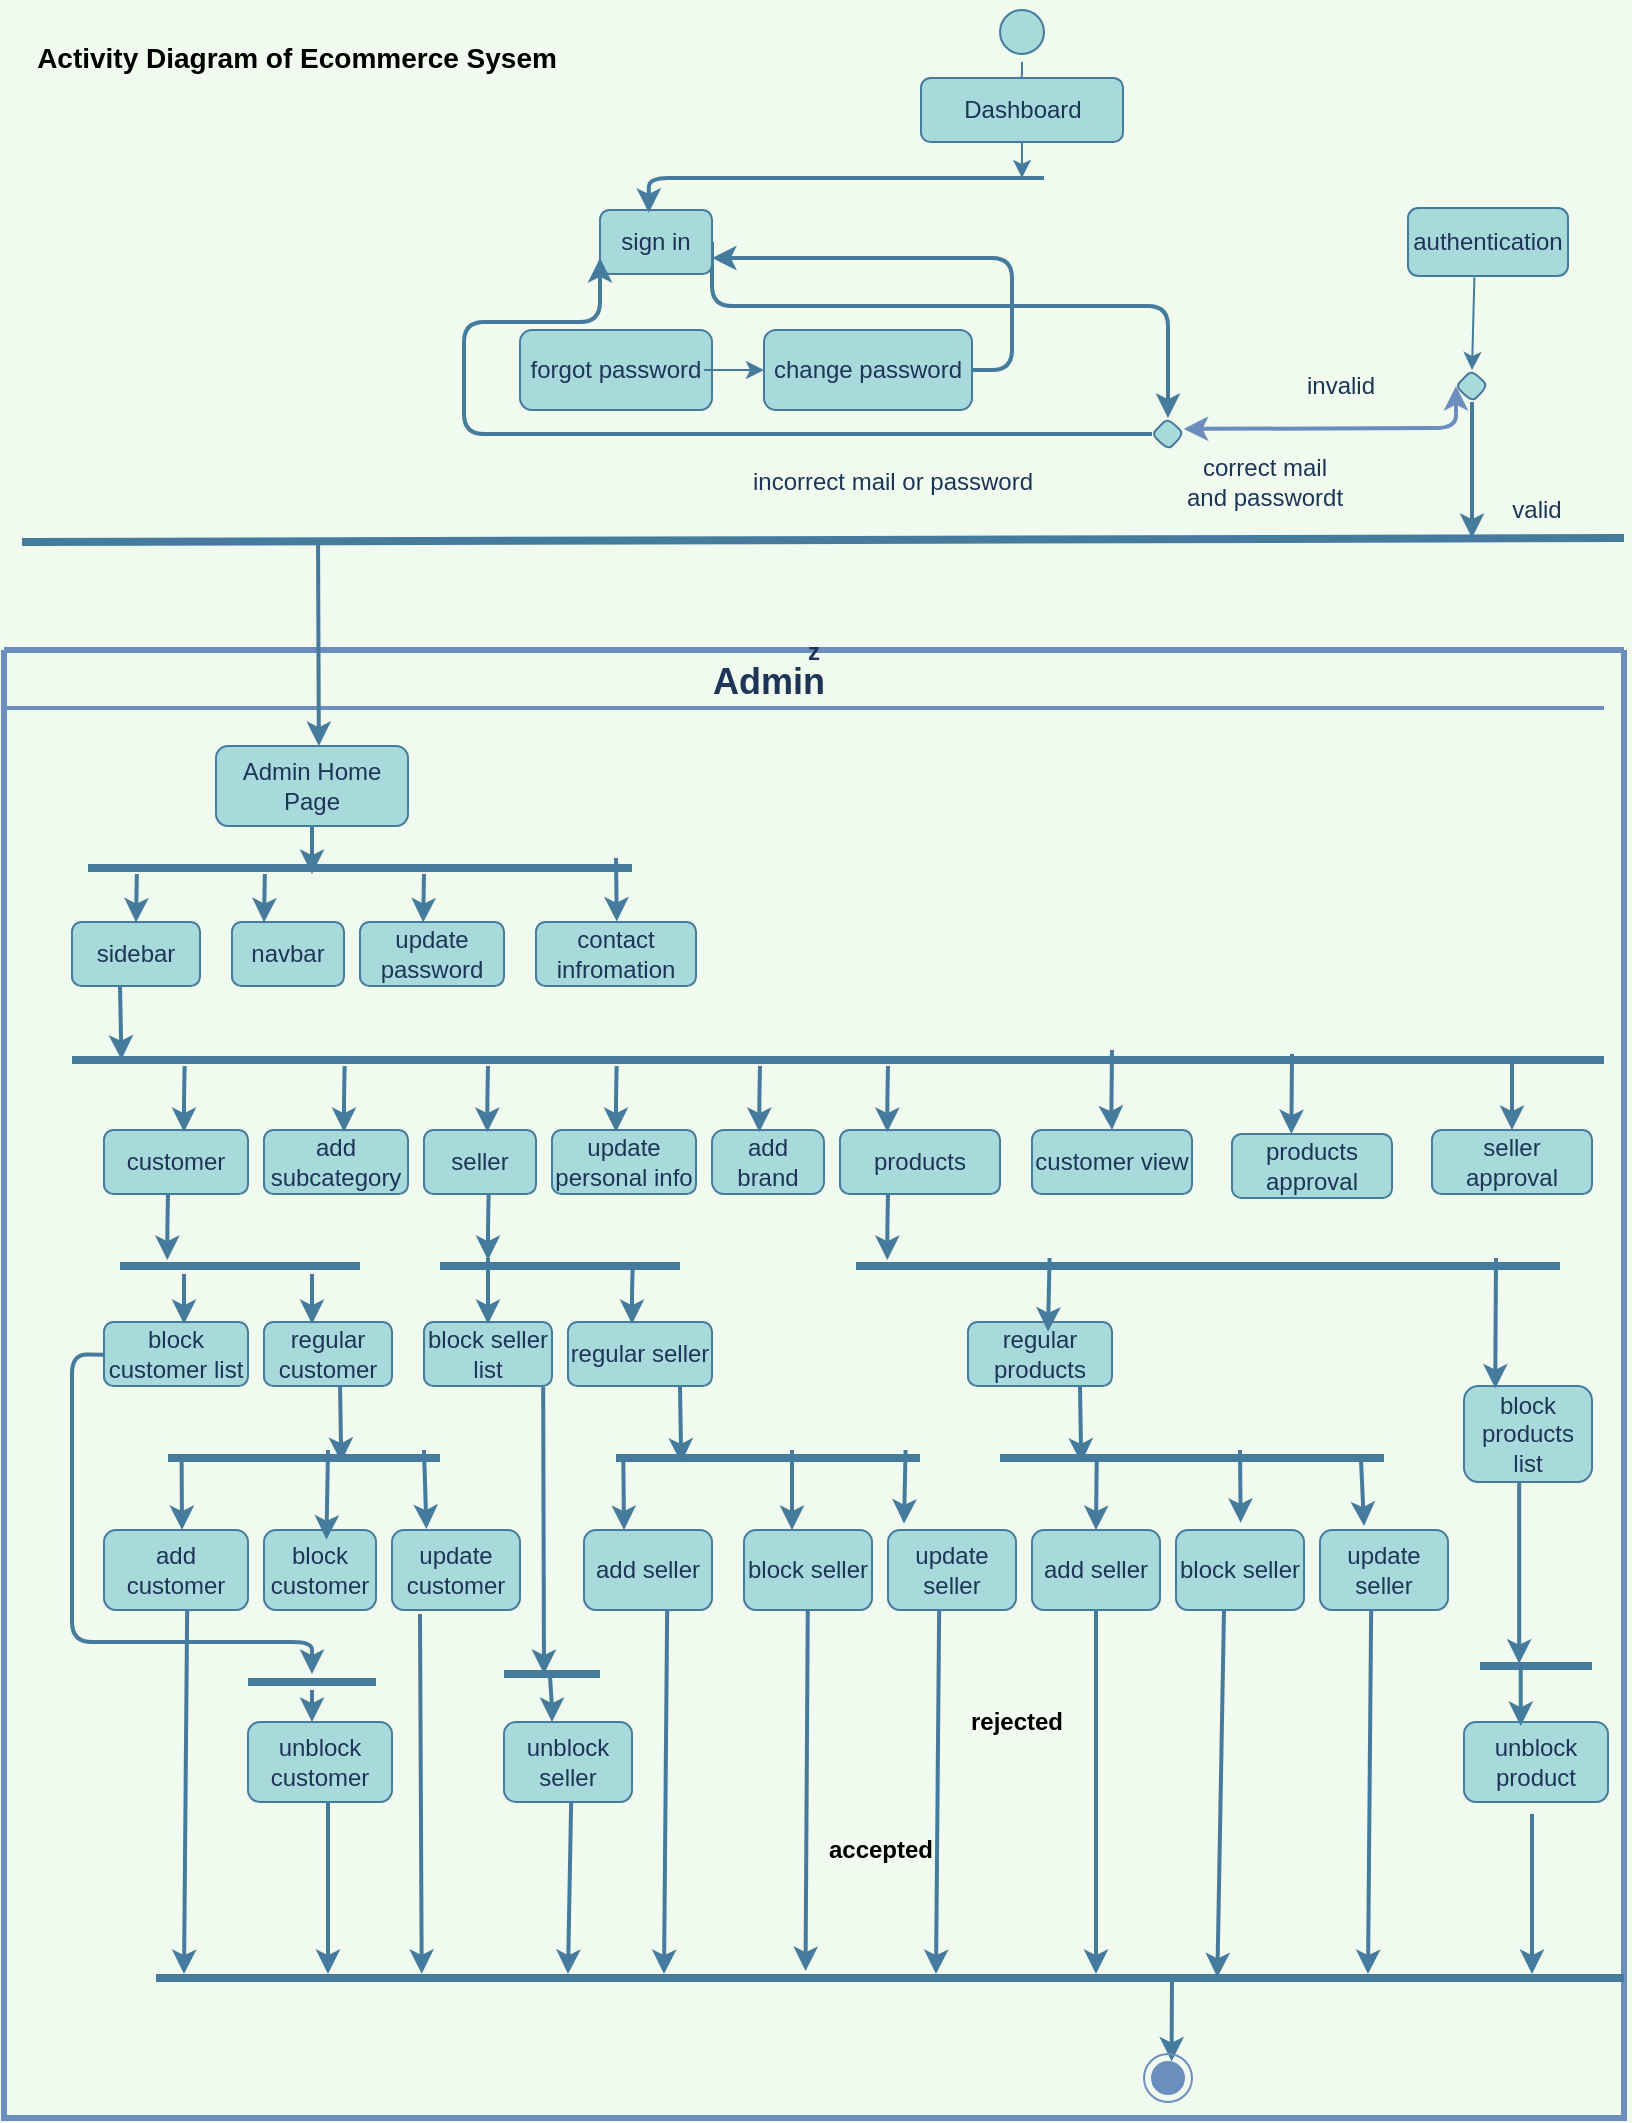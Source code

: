 <mxfile version="20.3.7" type="github">
  <diagram id="x5o2052r72UH-uP_D9w9" name="Page-1">
    <mxGraphModel dx="1420" dy="1803" grid="1" gridSize="10" guides="1" tooltips="1" connect="1" arrows="1" fold="1" page="1" pageScale="1" pageWidth="827" pageHeight="1169" background="#F1FAEE" math="0" shadow="0">
      <root>
        <mxCell id="0" />
        <mxCell id="1" parent="0" />
        <mxCell id="9ZnsXwRms6pgC_prqQTW-237" value="" style="ellipse;html=1;shape=startState;fillColor=#A8DADC;strokeColor=#457B9D;fontColor=#1D3557;rounded=1;" vertex="1" parent="1">
          <mxGeometry x="504" y="-1168" width="30" height="30" as="geometry" />
        </mxCell>
        <mxCell id="9ZnsXwRms6pgC_prqQTW-238" value="" style="edgeStyle=orthogonalEdgeStyle;html=1;verticalAlign=bottom;endArrow=open;endSize=8;labelBackgroundColor=#F1FAEE;strokeColor=#457B9D;fontColor=#1D3557;rounded=1;entryX=0.463;entryY=0.006;entryDx=0;entryDy=0;entryPerimeter=0;" edge="1" parent="1" source="9ZnsXwRms6pgC_prqQTW-237" target="9ZnsXwRms6pgC_prqQTW-243">
          <mxGeometry relative="1" as="geometry">
            <mxPoint x="415" y="-1120" as="targetPoint" />
          </mxGeometry>
        </mxCell>
        <mxCell id="9ZnsXwRms6pgC_prqQTW-240" style="edgeStyle=orthogonalEdgeStyle;orthogonalLoop=1;jettySize=auto;html=1;exitX=1;exitY=0.5;exitDx=0;exitDy=0;labelBackgroundColor=#F1FAEE;strokeColor=#457B9D;fontColor=#1D3557;rounded=1;strokeWidth=2;" edge="1" parent="1" source="9ZnsXwRms6pgC_prqQTW-241">
          <mxGeometry relative="1" as="geometry">
            <mxPoint x="592" y="-960" as="targetPoint" />
            <Array as="points">
              <mxPoint x="592" y="-1016" />
            </Array>
          </mxGeometry>
        </mxCell>
        <mxCell id="9ZnsXwRms6pgC_prqQTW-241" value="sign in" style="whiteSpace=wrap;html=1;fillColor=#A8DADC;strokeColor=#457B9D;fontColor=#1D3557;rounded=1;" vertex="1" parent="1">
          <mxGeometry x="308" y="-1064" width="56" height="32" as="geometry" />
        </mxCell>
        <mxCell id="9ZnsXwRms6pgC_prqQTW-243" value="Dashboard" style="whiteSpace=wrap;html=1;fillColor=#A8DADC;strokeColor=#457B9D;fontColor=#1D3557;rounded=1;" vertex="1" parent="1">
          <mxGeometry x="468.5" y="-1130" width="101" height="32" as="geometry" />
        </mxCell>
        <mxCell id="9ZnsXwRms6pgC_prqQTW-244" value="" style="endArrow=classic;html=1;labelBackgroundColor=#F1FAEE;strokeColor=#457B9D;fontColor=#1D3557;rounded=1;exitX=0.5;exitY=1;exitDx=0;exitDy=0;" edge="1" parent="1" source="9ZnsXwRms6pgC_prqQTW-243">
          <mxGeometry width="50" height="50" relative="1" as="geometry">
            <mxPoint x="520" y="-1090" as="sourcePoint" />
            <mxPoint x="519" y="-1080" as="targetPoint" />
          </mxGeometry>
        </mxCell>
        <mxCell id="9ZnsXwRms6pgC_prqQTW-253" value="forgot password" style="whiteSpace=wrap;html=1;fillColor=#A8DADC;strokeColor=#457B9D;fontColor=#1D3557;rounded=1;" vertex="1" parent="1">
          <mxGeometry x="268" y="-1004" width="96" height="40" as="geometry" />
        </mxCell>
        <mxCell id="9ZnsXwRms6pgC_prqQTW-254" value="" style="endArrow=classic;html=1;labelBackgroundColor=#F1FAEE;strokeColor=#457B9D;fontColor=#1D3557;rounded=1;entryX=0;entryY=0.5;entryDx=0;entryDy=0;" edge="1" parent="1" target="9ZnsXwRms6pgC_prqQTW-256">
          <mxGeometry width="50" height="50" relative="1" as="geometry">
            <mxPoint x="360" y="-984" as="sourcePoint" />
            <mxPoint x="424" y="-960" as="targetPoint" />
          </mxGeometry>
        </mxCell>
        <mxCell id="9ZnsXwRms6pgC_prqQTW-255" style="edgeStyle=orthogonalEdgeStyle;orthogonalLoop=1;jettySize=auto;html=1;exitX=1;exitY=0.5;exitDx=0;exitDy=0;entryX=1;entryY=0.75;entryDx=0;entryDy=0;labelBackgroundColor=#F1FAEE;strokeColor=#457B9D;fontColor=#1D3557;rounded=1;strokeWidth=2;" edge="1" parent="1" source="9ZnsXwRms6pgC_prqQTW-256" target="9ZnsXwRms6pgC_prqQTW-241">
          <mxGeometry relative="1" as="geometry" />
        </mxCell>
        <mxCell id="9ZnsXwRms6pgC_prqQTW-256" value="change password" style="whiteSpace=wrap;html=1;fillStyle=auto;fillColor=#A8DADC;strokeColor=#457B9D;fontColor=#1D3557;rounded=1;" vertex="1" parent="1">
          <mxGeometry x="390" y="-1004" width="104" height="40" as="geometry" />
        </mxCell>
        <mxCell id="9ZnsXwRms6pgC_prqQTW-257" style="edgeStyle=orthogonalEdgeStyle;orthogonalLoop=1;jettySize=auto;html=1;entryX=0;entryY=0.75;entryDx=0;entryDy=0;labelBackgroundColor=#F1FAEE;strokeColor=#457B9D;fontColor=#1D3557;rounded=1;strokeWidth=2;" edge="1" parent="1" source="9ZnsXwRms6pgC_prqQTW-258" target="9ZnsXwRms6pgC_prqQTW-241">
          <mxGeometry relative="1" as="geometry">
            <mxPoint x="304" y="-1008" as="targetPoint" />
            <Array as="points">
              <mxPoint x="240" y="-952" />
              <mxPoint x="240" y="-1008" />
              <mxPoint x="308" y="-1008" />
            </Array>
          </mxGeometry>
        </mxCell>
        <mxCell id="9ZnsXwRms6pgC_prqQTW-258" value="" style="rhombus;whiteSpace=wrap;html=1;fillColor=#A8DADC;strokeColor=#457B9D;fontColor=#1D3557;rounded=1;" vertex="1" parent="1">
          <mxGeometry x="584" y="-960" width="16" height="16" as="geometry" />
        </mxCell>
        <mxCell id="9ZnsXwRms6pgC_prqQTW-259" value="incorrect mail or password" style="text;html=1;resizable=0;autosize=1;align=center;verticalAlign=middle;points=[];fillColor=none;strokeColor=none;fontColor=#1D3557;rounded=1;" vertex="1" parent="1">
          <mxGeometry x="374" y="-944" width="160" height="32" as="geometry" />
        </mxCell>
        <mxCell id="9ZnsXwRms6pgC_prqQTW-260" value="correct mail &lt;br&gt;and passwordt" style="text;html=1;resizable=0;autosize=1;align=center;verticalAlign=middle;points=[];fillColor=none;strokeColor=none;fontColor=#1D3557;rounded=1;" vertex="1" parent="1">
          <mxGeometry x="592" y="-952" width="96" height="48" as="geometry" />
        </mxCell>
        <mxCell id="9ZnsXwRms6pgC_prqQTW-262" value="" style="endArrow=none;html=1;strokeWidth=4;labelBackgroundColor=#F1FAEE;strokeColor=#457B9D;fontColor=#1D3557;rounded=1;" edge="1" parent="1">
          <mxGeometry relative="1" as="geometry">
            <mxPoint x="19" y="-898" as="sourcePoint" />
            <mxPoint x="820" y="-900" as="targetPoint" />
          </mxGeometry>
        </mxCell>
        <object label="z" id="9ZnsXwRms6pgC_prqQTW-264">
          <mxCell style="swimlane;startSize=0;strokeWidth=3;fillColor=#A8DADC;strokeColor=#6C8EBF;fontColor=#1D3557;rounded=1;" vertex="1" parent="1">
            <mxGeometry x="10" y="-844" width="810" height="734" as="geometry" />
          </mxCell>
        </object>
        <mxCell id="9ZnsXwRms6pgC_prqQTW-265" value="Admin" style="text;html=1;resizable=0;autosize=1;align=center;verticalAlign=middle;points=[];fillColor=none;strokeColor=none;strokeWidth=2;shadow=0;glass=0;fontStyle=1;labelBorderColor=none;spacingTop=3;fontSize=18;fontColor=#1D3557;rounded=1;" vertex="1" parent="9ZnsXwRms6pgC_prqQTW-264">
          <mxGeometry x="342" y="-6" width="80" height="40" as="geometry" />
        </mxCell>
        <mxCell id="9ZnsXwRms6pgC_prqQTW-342" value="" style="line;strokeWidth=2;html=1;strokeColor=#6C8EBF;fillColor=#0E8088;" vertex="1" parent="9ZnsXwRms6pgC_prqQTW-264">
          <mxGeometry y="24" width="800" height="10" as="geometry" />
        </mxCell>
        <mxCell id="9ZnsXwRms6pgC_prqQTW-426" value="" style="line;strokeWidth=4;html=1;shadow=0;glass=0;labelBackgroundColor=none;labelBorderColor=none;fontFamily=Times New Roman;fontSize=18;fillColor=#A8DADC;strokeColor=#457B9D;fontColor=#1D3557;rounded=1;" vertex="1" parent="9ZnsXwRms6pgC_prqQTW-264">
          <mxGeometry x="76" y="660" width="734" height="8" as="geometry" />
        </mxCell>
        <mxCell id="9ZnsXwRms6pgC_prqQTW-469" value="Admin Home Page" style="whiteSpace=wrap;html=1;fillColor=#A8DADC;strokeColor=#457B9D;fontColor=#1D3557;rounded=1;" vertex="1" parent="9ZnsXwRms6pgC_prqQTW-264">
          <mxGeometry x="106" y="48" width="96" height="40" as="geometry" />
        </mxCell>
        <mxCell id="9ZnsXwRms6pgC_prqQTW-470" value="" style="edgeStyle=none;orthogonalLoop=1;jettySize=auto;html=1;strokeWidth=2;fontSize=19;labelBackgroundColor=#F1FAEE;strokeColor=#457B9D;fontColor=#1D3557;rounded=1;" edge="1" parent="9ZnsXwRms6pgC_prqQTW-264">
          <mxGeometry width="80" relative="1" as="geometry">
            <mxPoint x="154" y="88" as="sourcePoint" />
            <mxPoint x="154" y="112" as="targetPoint" />
            <Array as="points" />
          </mxGeometry>
        </mxCell>
        <mxCell id="9ZnsXwRms6pgC_prqQTW-471" value="" style="line;strokeWidth=4;html=1;shadow=0;glass=0;labelBackgroundColor=none;labelBorderColor=none;fontFamily=Times New Roman;fontSize=18;fillColor=#A8DADC;strokeColor=#457B9D;fontColor=#1D3557;rounded=1;" vertex="1" parent="9ZnsXwRms6pgC_prqQTW-264">
          <mxGeometry x="42" y="104" width="272" height="10" as="geometry" />
        </mxCell>
        <mxCell id="9ZnsXwRms6pgC_prqQTW-472" value="" style="edgeStyle=none;orthogonalLoop=1;jettySize=auto;html=1;strokeWidth=2;fontSize=19;exitX=0.076;exitY=0.78;exitDx=0;exitDy=0;exitPerimeter=0;labelBackgroundColor=#F1FAEE;strokeColor=#457B9D;fontColor=#1D3557;rounded=1;" edge="1" parent="9ZnsXwRms6pgC_prqQTW-264">
          <mxGeometry width="80" relative="1" as="geometry">
            <mxPoint x="66.42" y="112" as="sourcePoint" />
            <mxPoint x="66.004" y="136.2" as="targetPoint" />
            <Array as="points" />
          </mxGeometry>
        </mxCell>
        <mxCell id="9ZnsXwRms6pgC_prqQTW-473" value="" style="edgeStyle=none;orthogonalLoop=1;jettySize=auto;html=1;strokeWidth=2;fontSize=19;labelBackgroundColor=#F1FAEE;strokeColor=#457B9D;fontColor=#1D3557;rounded=1;entryX=0.505;entryY=-0.006;entryDx=0;entryDy=0;entryPerimeter=0;" edge="1" parent="9ZnsXwRms6pgC_prqQTW-264" target="9ZnsXwRms6pgC_prqQTW-475">
          <mxGeometry width="80" relative="1" as="geometry">
            <mxPoint x="306" y="104" as="sourcePoint" />
            <mxPoint x="281.998" y="972.2" as="targetPoint" />
            <Array as="points" />
          </mxGeometry>
        </mxCell>
        <mxCell id="9ZnsXwRms6pgC_prqQTW-474" value="sidebar" style="whiteSpace=wrap;html=1;fillColor=#A8DADC;strokeColor=#457B9D;fontColor=#1D3557;rounded=1;" vertex="1" parent="9ZnsXwRms6pgC_prqQTW-264">
          <mxGeometry x="34" y="136" width="64" height="32" as="geometry" />
        </mxCell>
        <mxCell id="9ZnsXwRms6pgC_prqQTW-475" value="contact infromation" style="whiteSpace=wrap;html=1;fillColor=#A8DADC;strokeColor=#457B9D;fontColor=#1D3557;rounded=1;" vertex="1" parent="9ZnsXwRms6pgC_prqQTW-264">
          <mxGeometry x="266" y="136" width="80" height="32" as="geometry" />
        </mxCell>
        <mxCell id="9ZnsXwRms6pgC_prqQTW-476" value="add subcategory" style="whiteSpace=wrap;html=1;fillColor=#A8DADC;strokeColor=#457B9D;fontColor=#1D3557;rounded=1;" vertex="1" parent="9ZnsXwRms6pgC_prqQTW-264">
          <mxGeometry x="130" y="240" width="72" height="32" as="geometry" />
        </mxCell>
        <mxCell id="9ZnsXwRms6pgC_prqQTW-477" value="" style="line;strokeWidth=4;html=1;shadow=0;glass=0;labelBackgroundColor=none;labelBorderColor=none;fontFamily=Times New Roman;fontSize=18;fillColor=#A8DADC;strokeColor=#457B9D;fontColor=#1D3557;rounded=1;" vertex="1" parent="9ZnsXwRms6pgC_prqQTW-264">
          <mxGeometry x="34" y="200" width="766" height="10" as="geometry" />
        </mxCell>
        <mxCell id="9ZnsXwRms6pgC_prqQTW-478" value="add brand" style="whiteSpace=wrap;html=1;fillColor=#A8DADC;strokeColor=#457B9D;fontColor=#1D3557;rounded=1;arcSize=19;" vertex="1" parent="9ZnsXwRms6pgC_prqQTW-264">
          <mxGeometry x="354" y="240" width="56" height="32" as="geometry" />
        </mxCell>
        <mxCell id="9ZnsXwRms6pgC_prqQTW-479" value="navbar" style="whiteSpace=wrap;html=1;fillColor=#A8DADC;strokeColor=#457B9D;fontColor=#1D3557;rounded=1;" vertex="1" parent="9ZnsXwRms6pgC_prqQTW-264">
          <mxGeometry x="114" y="136" width="56" height="32" as="geometry" />
        </mxCell>
        <mxCell id="9ZnsXwRms6pgC_prqQTW-480" value="update password" style="whiteSpace=wrap;html=1;fillStyle=auto;strokeColor=#457B9D;fontColor=#1D3557;fillColor=#A8DADC;rounded=1;" vertex="1" parent="9ZnsXwRms6pgC_prqQTW-264">
          <mxGeometry x="178" y="136" width="72" height="32" as="geometry" />
        </mxCell>
        <mxCell id="9ZnsXwRms6pgC_prqQTW-481" value="" style="edgeStyle=none;orthogonalLoop=1;jettySize=auto;html=1;strokeWidth=2;fontSize=19;exitX=0.076;exitY=0.78;exitDx=0;exitDy=0;exitPerimeter=0;labelBackgroundColor=#F1FAEE;strokeColor=#457B9D;fontColor=#1D3557;rounded=1;" edge="1" parent="9ZnsXwRms6pgC_prqQTW-264">
          <mxGeometry width="80" relative="1" as="geometry">
            <mxPoint x="130.42" y="112" as="sourcePoint" />
            <mxPoint x="130.004" y="136.2" as="targetPoint" />
            <Array as="points" />
          </mxGeometry>
        </mxCell>
        <mxCell id="9ZnsXwRms6pgC_prqQTW-482" value="" style="edgeStyle=none;orthogonalLoop=1;jettySize=auto;html=1;strokeWidth=2;fontSize=19;exitX=0.076;exitY=0.78;exitDx=0;exitDy=0;exitPerimeter=0;labelBackgroundColor=#F1FAEE;strokeColor=#457B9D;fontColor=#1D3557;rounded=1;" edge="1" parent="9ZnsXwRms6pgC_prqQTW-264">
          <mxGeometry width="80" relative="1" as="geometry">
            <mxPoint x="210" y="112" as="sourcePoint" />
            <mxPoint x="209.584" y="136.2" as="targetPoint" />
            <Array as="points" />
          </mxGeometry>
        </mxCell>
        <mxCell id="9ZnsXwRms6pgC_prqQTW-483" value="seller" style="whiteSpace=wrap;html=1;fillColor=#A8DADC;strokeColor=#457B9D;fontColor=#1D3557;rounded=1;" vertex="1" parent="9ZnsXwRms6pgC_prqQTW-264">
          <mxGeometry x="210" y="240" width="56" height="32" as="geometry" />
        </mxCell>
        <mxCell id="9ZnsXwRms6pgC_prqQTW-484" value="products" style="whiteSpace=wrap;html=1;fillColor=#A8DADC;strokeColor=#457B9D;fontColor=#1D3557;rounded=1;" vertex="1" parent="9ZnsXwRms6pgC_prqQTW-264">
          <mxGeometry x="418" y="240" width="80" height="32" as="geometry" />
        </mxCell>
        <mxCell id="9ZnsXwRms6pgC_prqQTW-485" value="" style="edgeStyle=none;orthogonalLoop=1;jettySize=auto;html=1;strokeWidth=2;fontSize=19;labelBackgroundColor=#F1FAEE;strokeColor=#457B9D;fontColor=#1D3557;rounded=1;" edge="1" parent="9ZnsXwRms6pgC_prqQTW-264">
          <mxGeometry width="80" relative="1" as="geometry">
            <mxPoint x="306.32" y="208" as="sourcePoint" />
            <mxPoint x="306" y="241" as="targetPoint" />
            <Array as="points">
              <mxPoint x="306.0" y="225" />
            </Array>
          </mxGeometry>
        </mxCell>
        <mxCell id="9ZnsXwRms6pgC_prqQTW-486" value="" style="edgeStyle=none;orthogonalLoop=1;jettySize=auto;html=1;strokeWidth=2;fontSize=19;labelBackgroundColor=#F1FAEE;strokeColor=#457B9D;fontColor=#1D3557;rounded=1;" edge="1" parent="9ZnsXwRms6pgC_prqQTW-264">
          <mxGeometry width="80" relative="1" as="geometry">
            <mxPoint x="378" y="208" as="sourcePoint" />
            <mxPoint x="377.68" y="241" as="targetPoint" />
            <Array as="points">
              <mxPoint x="377.68" y="225" />
            </Array>
          </mxGeometry>
        </mxCell>
        <mxCell id="9ZnsXwRms6pgC_prqQTW-487" value="" style="edgeStyle=none;orthogonalLoop=1;jettySize=auto;html=1;strokeWidth=2;fontSize=19;labelBackgroundColor=#F1FAEE;strokeColor=#457B9D;fontColor=#1D3557;rounded=1;" edge="1" parent="9ZnsXwRms6pgC_prqQTW-264">
          <mxGeometry width="80" relative="1" as="geometry">
            <mxPoint x="442" y="208" as="sourcePoint" />
            <mxPoint x="441.68" y="241" as="targetPoint" />
            <Array as="points">
              <mxPoint x="441.68" y="225" />
            </Array>
          </mxGeometry>
        </mxCell>
        <mxCell id="9ZnsXwRms6pgC_prqQTW-488" value="customer" style="whiteSpace=wrap;html=1;fillColor=#A8DADC;strokeColor=#457B9D;fontColor=#1D3557;rounded=1;" vertex="1" parent="9ZnsXwRms6pgC_prqQTW-264">
          <mxGeometry x="50" y="240" width="72" height="32" as="geometry" />
        </mxCell>
        <mxCell id="9ZnsXwRms6pgC_prqQTW-489" value="update personal info" style="whiteSpace=wrap;html=1;fillColor=#A8DADC;strokeColor=#457B9D;fontColor=#1D3557;rounded=1;" vertex="1" parent="9ZnsXwRms6pgC_prqQTW-264">
          <mxGeometry x="274" y="240" width="72" height="32" as="geometry" />
        </mxCell>
        <mxCell id="9ZnsXwRms6pgC_prqQTW-490" value="" style="line;strokeWidth=4;html=1;shadow=0;glass=0;labelBackgroundColor=none;labelBorderColor=none;fontFamily=Times New Roman;fontSize=18;fillColor=#A8DADC;strokeColor=#457B9D;fontColor=#1D3557;rounded=1;" vertex="1" parent="9ZnsXwRms6pgC_prqQTW-264">
          <mxGeometry x="58" y="304" width="120" height="8" as="geometry" />
        </mxCell>
        <mxCell id="9ZnsXwRms6pgC_prqQTW-491" value="" style="edgeStyle=none;orthogonalLoop=1;jettySize=auto;html=1;strokeWidth=2;fontSize=19;labelBackgroundColor=#F1FAEE;strokeColor=#457B9D;fontColor=#1D3557;rounded=1;" edge="1" parent="9ZnsXwRms6pgC_prqQTW-264">
          <mxGeometry width="80" relative="1" as="geometry">
            <mxPoint x="242" y="208" as="sourcePoint" />
            <mxPoint x="241.68" y="241" as="targetPoint" />
            <Array as="points">
              <mxPoint x="241.68" y="225" />
            </Array>
          </mxGeometry>
        </mxCell>
        <mxCell id="9ZnsXwRms6pgC_prqQTW-492" value="" style="edgeStyle=none;orthogonalLoop=1;jettySize=auto;html=1;strokeWidth=2;fontSize=19;labelBackgroundColor=#F1FAEE;strokeColor=#457B9D;fontColor=#1D3557;rounded=1;" edge="1" parent="9ZnsXwRms6pgC_prqQTW-264">
          <mxGeometry width="80" relative="1" as="geometry">
            <mxPoint x="170.32" y="208" as="sourcePoint" />
            <mxPoint x="170" y="241" as="targetPoint" />
            <Array as="points">
              <mxPoint x="170" y="225" />
            </Array>
          </mxGeometry>
        </mxCell>
        <mxCell id="9ZnsXwRms6pgC_prqQTW-493" value="" style="edgeStyle=none;orthogonalLoop=1;jettySize=auto;html=1;strokeWidth=2;fontSize=19;labelBackgroundColor=#F1FAEE;strokeColor=#457B9D;fontColor=#1D3557;rounded=1;" edge="1" parent="9ZnsXwRms6pgC_prqQTW-264">
          <mxGeometry width="80" relative="1" as="geometry">
            <mxPoint x="90.32" y="208" as="sourcePoint" />
            <mxPoint x="90" y="241" as="targetPoint" />
            <Array as="points">
              <mxPoint x="90" y="225" />
            </Array>
          </mxGeometry>
        </mxCell>
        <mxCell id="9ZnsXwRms6pgC_prqQTW-494" value="regular customer" style="whiteSpace=wrap;html=1;fillColor=#A8DADC;strokeColor=#457B9D;fontColor=#1D3557;rounded=1;" vertex="1" parent="9ZnsXwRms6pgC_prqQTW-264">
          <mxGeometry x="130" y="336" width="64" height="32" as="geometry" />
        </mxCell>
        <mxCell id="9ZnsXwRms6pgC_prqQTW-495" value="block customer list" style="whiteSpace=wrap;html=1;fillColor=#A8DADC;strokeColor=#457B9D;fontColor=#1D3557;rounded=1;" vertex="1" parent="9ZnsXwRms6pgC_prqQTW-264">
          <mxGeometry x="50" y="336" width="72" height="32" as="geometry" />
        </mxCell>
        <mxCell id="9ZnsXwRms6pgC_prqQTW-496" value="regular seller" style="whiteSpace=wrap;html=1;fillColor=#A8DADC;strokeColor=#457B9D;fontColor=#1D3557;rounded=1;" vertex="1" parent="9ZnsXwRms6pgC_prqQTW-264">
          <mxGeometry x="282" y="336" width="72" height="32" as="geometry" />
        </mxCell>
        <mxCell id="9ZnsXwRms6pgC_prqQTW-497" value="block seller list" style="whiteSpace=wrap;html=1;fillColor=#A8DADC;strokeColor=#457B9D;fontColor=#1D3557;rounded=1;" vertex="1" parent="9ZnsXwRms6pgC_prqQTW-264">
          <mxGeometry x="210" y="336" width="64" height="32" as="geometry" />
        </mxCell>
        <mxCell id="9ZnsXwRms6pgC_prqQTW-498" value="" style="line;strokeWidth=4;html=1;shadow=0;glass=0;labelBackgroundColor=none;labelBorderColor=none;fontFamily=Times New Roman;fontSize=18;fillColor=#A8DADC;strokeColor=#457B9D;fontColor=#1D3557;rounded=1;" vertex="1" parent="9ZnsXwRms6pgC_prqQTW-264">
          <mxGeometry x="218" y="304" width="120" height="8" as="geometry" />
        </mxCell>
        <mxCell id="9ZnsXwRms6pgC_prqQTW-499" value="" style="line;strokeWidth=4;html=1;shadow=0;glass=0;labelBackgroundColor=none;labelBorderColor=none;fontFamily=Times New Roman;fontSize=18;fillColor=#A8DADC;strokeColor=#457B9D;fontColor=#1D3557;rounded=1;" vertex="1" parent="9ZnsXwRms6pgC_prqQTW-264">
          <mxGeometry x="426" y="304" width="352" height="8" as="geometry" />
        </mxCell>
        <mxCell id="9ZnsXwRms6pgC_prqQTW-500" value="regular products" style="whiteSpace=wrap;html=1;fillColor=#A8DADC;strokeColor=#457B9D;fontColor=#1D3557;rounded=1;" vertex="1" parent="9ZnsXwRms6pgC_prqQTW-264">
          <mxGeometry x="482" y="336" width="72" height="32" as="geometry" />
        </mxCell>
        <mxCell id="9ZnsXwRms6pgC_prqQTW-501" value="block products list" style="whiteSpace=wrap;html=1;fillColor=#A8DADC;strokeColor=#457B9D;fontColor=#1D3557;rounded=1;" vertex="1" parent="9ZnsXwRms6pgC_prqQTW-264">
          <mxGeometry x="730" y="368" width="64" height="48" as="geometry" />
        </mxCell>
        <mxCell id="9ZnsXwRms6pgC_prqQTW-502" value="" style="edgeStyle=none;orthogonalLoop=1;jettySize=auto;html=1;strokeWidth=2;fontSize=19;labelBackgroundColor=#F1FAEE;strokeColor=#457B9D;fontColor=#1D3557;rounded=1;" edge="1" parent="9ZnsXwRms6pgC_prqQTW-264">
          <mxGeometry width="80" relative="1" as="geometry">
            <mxPoint x="82" y="272" as="sourcePoint" />
            <mxPoint x="81.68" y="305" as="targetPoint" />
            <Array as="points">
              <mxPoint x="81.68" y="289" />
            </Array>
          </mxGeometry>
        </mxCell>
        <mxCell id="9ZnsXwRms6pgC_prqQTW-503" value="" style="edgeStyle=none;orthogonalLoop=1;jettySize=auto;html=1;strokeWidth=2;fontSize=19;labelBackgroundColor=#F1FAEE;strokeColor=#457B9D;fontColor=#1D3557;rounded=1;" edge="1" parent="9ZnsXwRms6pgC_prqQTW-264">
          <mxGeometry width="80" relative="1" as="geometry">
            <mxPoint x="90" y="312" as="sourcePoint" />
            <mxPoint x="90" y="337" as="targetPoint" />
            <Array as="points">
              <mxPoint x="90.0" y="321" />
            </Array>
          </mxGeometry>
        </mxCell>
        <mxCell id="9ZnsXwRms6pgC_prqQTW-504" value="" style="edgeStyle=none;orthogonalLoop=1;jettySize=auto;html=1;strokeWidth=2;fontSize=19;labelBackgroundColor=#F1FAEE;strokeColor=#457B9D;fontColor=#1D3557;rounded=1;" edge="1" parent="9ZnsXwRms6pgC_prqQTW-264">
          <mxGeometry width="80" relative="1" as="geometry">
            <mxPoint x="154" y="312" as="sourcePoint" />
            <mxPoint x="154" y="337" as="targetPoint" />
            <Array as="points">
              <mxPoint x="154.0" y="321" />
            </Array>
          </mxGeometry>
        </mxCell>
        <mxCell id="9ZnsXwRms6pgC_prqQTW-505" value="" style="edgeStyle=none;orthogonalLoop=1;jettySize=auto;html=1;strokeWidth=2;fontSize=19;labelBackgroundColor=#F1FAEE;strokeColor=#457B9D;fontColor=#1D3557;rounded=1;" edge="1" parent="9ZnsXwRms6pgC_prqQTW-264">
          <mxGeometry width="80" relative="1" as="geometry">
            <mxPoint x="242" y="304" as="sourcePoint" />
            <mxPoint x="242" y="337" as="targetPoint" />
            <Array as="points">
              <mxPoint x="242.0" y="321" />
            </Array>
          </mxGeometry>
        </mxCell>
        <mxCell id="9ZnsXwRms6pgC_prqQTW-506" value="" style="edgeStyle=none;orthogonalLoop=1;jettySize=auto;html=1;strokeWidth=2;fontSize=19;labelBackgroundColor=#F1FAEE;strokeColor=#457B9D;fontColor=#1D3557;rounded=1;exitX=0.803;exitY=0.55;exitDx=0;exitDy=0;exitPerimeter=0;" edge="1" parent="9ZnsXwRms6pgC_prqQTW-264" source="9ZnsXwRms6pgC_prqQTW-498">
          <mxGeometry width="80" relative="1" as="geometry">
            <mxPoint x="298" y="1144" as="sourcePoint" />
            <mxPoint x="314" y="337" as="targetPoint" />
            <Array as="points">
              <mxPoint x="314.0" y="321" />
            </Array>
          </mxGeometry>
        </mxCell>
        <mxCell id="9ZnsXwRms6pgC_prqQTW-507" value="" style="edgeStyle=none;orthogonalLoop=1;jettySize=auto;html=1;strokeWidth=2;fontSize=19;labelBackgroundColor=#F1FAEE;strokeColor=#457B9D;fontColor=#1D3557;rounded=1;" edge="1" parent="9ZnsXwRms6pgC_prqQTW-264">
          <mxGeometry width="80" relative="1" as="geometry">
            <mxPoint x="242.32" y="272" as="sourcePoint" />
            <mxPoint x="242" y="305" as="targetPoint" />
            <Array as="points">
              <mxPoint x="242.0" y="289" />
            </Array>
          </mxGeometry>
        </mxCell>
        <mxCell id="9ZnsXwRms6pgC_prqQTW-508" value="" style="edgeStyle=none;orthogonalLoop=1;jettySize=auto;html=1;strokeWidth=2;fontSize=19;labelBackgroundColor=#F1FAEE;strokeColor=#457B9D;fontColor=#1D3557;rounded=1;" edge="1" parent="9ZnsXwRms6pgC_prqQTW-264">
          <mxGeometry width="80" relative="1" as="geometry">
            <mxPoint x="442" y="272" as="sourcePoint" />
            <mxPoint x="441.68" y="305" as="targetPoint" />
            <Array as="points">
              <mxPoint x="441.68" y="289" />
            </Array>
          </mxGeometry>
        </mxCell>
        <mxCell id="9ZnsXwRms6pgC_prqQTW-509" value="" style="line;strokeWidth=4;html=1;shadow=0;glass=0;labelBackgroundColor=none;labelBorderColor=none;fontFamily=Times New Roman;fontSize=18;fillColor=#A8DADC;strokeColor=#457B9D;fontColor=#1D3557;rounded=1;" vertex="1" parent="9ZnsXwRms6pgC_prqQTW-264">
          <mxGeometry x="82" y="400" width="136" height="8" as="geometry" />
        </mxCell>
        <mxCell id="9ZnsXwRms6pgC_prqQTW-510" value="add customer" style="whiteSpace=wrap;html=1;fillColor=#A8DADC;strokeColor=#457B9D;fontColor=#1D3557;rounded=1;" vertex="1" parent="9ZnsXwRms6pgC_prqQTW-264">
          <mxGeometry x="50" y="440" width="72" height="40" as="geometry" />
        </mxCell>
        <mxCell id="9ZnsXwRms6pgC_prqQTW-511" value="block customer" style="whiteSpace=wrap;html=1;fillColor=#A8DADC;strokeColor=#457B9D;fontColor=#1D3557;rounded=1;" vertex="1" parent="9ZnsXwRms6pgC_prqQTW-264">
          <mxGeometry x="130" y="440" width="56" height="40" as="geometry" />
        </mxCell>
        <mxCell id="9ZnsXwRms6pgC_prqQTW-512" value="update customer" style="whiteSpace=wrap;html=1;fillColor=#A8DADC;strokeColor=#457B9D;fontColor=#1D3557;rounded=1;" vertex="1" parent="9ZnsXwRms6pgC_prqQTW-264">
          <mxGeometry x="194" y="440" width="64" height="40" as="geometry" />
        </mxCell>
        <mxCell id="9ZnsXwRms6pgC_prqQTW-513" value="" style="edgeStyle=none;orthogonalLoop=1;jettySize=auto;html=1;strokeWidth=2;fontSize=19;labelBackgroundColor=#F1FAEE;strokeColor=#457B9D;fontColor=#1D3557;rounded=1;entryX=0.637;entryY=0.75;entryDx=0;entryDy=0;entryPerimeter=0;exitX=0.594;exitY=0.988;exitDx=0;exitDy=0;exitPerimeter=0;" edge="1" parent="9ZnsXwRms6pgC_prqQTW-264" source="9ZnsXwRms6pgC_prqQTW-494" target="9ZnsXwRms6pgC_prqQTW-509">
          <mxGeometry width="80" relative="1" as="geometry">
            <mxPoint x="90" y="1200" as="sourcePoint" />
            <mxPoint x="90" y="1232" as="targetPoint" />
            <Array as="points" />
          </mxGeometry>
        </mxCell>
        <mxCell id="9ZnsXwRms6pgC_prqQTW-514" value="" style="edgeStyle=none;orthogonalLoop=1;jettySize=auto;html=1;strokeWidth=2;fontSize=19;labelBackgroundColor=#F1FAEE;strokeColor=#457B9D;fontColor=#1D3557;rounded=1;exitX=0.05;exitY=0.25;exitDx=0;exitDy=0;exitPerimeter=0;" edge="1" parent="9ZnsXwRms6pgC_prqQTW-264" source="9ZnsXwRms6pgC_prqQTW-509">
          <mxGeometry width="80" relative="1" as="geometry">
            <mxPoint x="66" y="1264" as="sourcePoint" />
            <mxPoint x="89" y="440" as="targetPoint" />
            <Array as="points" />
          </mxGeometry>
        </mxCell>
        <mxCell id="9ZnsXwRms6pgC_prqQTW-515" value="" style="edgeStyle=none;orthogonalLoop=1;jettySize=auto;html=1;strokeWidth=2;fontSize=19;labelBackgroundColor=#F1FAEE;strokeColor=#457B9D;fontColor=#1D3557;rounded=1;entryX=0.269;entryY=-0.013;entryDx=0;entryDy=0;entryPerimeter=0;" edge="1" parent="9ZnsXwRms6pgC_prqQTW-264" target="9ZnsXwRms6pgC_prqQTW-512">
          <mxGeometry width="80" relative="1" as="geometry">
            <mxPoint x="210" y="400" as="sourcePoint" />
            <mxPoint x="199" y="1272" as="targetPoint" />
            <Array as="points" />
          </mxGeometry>
        </mxCell>
        <mxCell id="9ZnsXwRms6pgC_prqQTW-516" value="" style="line;strokeWidth=4;html=1;shadow=0;glass=0;labelBackgroundColor=none;labelBorderColor=none;fontFamily=Times New Roman;fontSize=18;fillColor=#A8DADC;strokeColor=#457B9D;fontColor=#1D3557;rounded=1;" vertex="1" parent="9ZnsXwRms6pgC_prqQTW-264">
          <mxGeometry x="306" y="400" width="152" height="8" as="geometry" />
        </mxCell>
        <mxCell id="9ZnsXwRms6pgC_prqQTW-517" value="add seller" style="whiteSpace=wrap;html=1;fillColor=#A8DADC;strokeColor=#457B9D;fontColor=#1D3557;rounded=1;" vertex="1" parent="9ZnsXwRms6pgC_prqQTW-264">
          <mxGeometry x="290" y="440" width="64" height="40" as="geometry" />
        </mxCell>
        <mxCell id="9ZnsXwRms6pgC_prqQTW-518" value="block seller" style="whiteSpace=wrap;html=1;fillColor=#A8DADC;strokeColor=#457B9D;fontColor=#1D3557;rounded=1;" vertex="1" parent="9ZnsXwRms6pgC_prqQTW-264">
          <mxGeometry x="370" y="440" width="64" height="40" as="geometry" />
        </mxCell>
        <mxCell id="9ZnsXwRms6pgC_prqQTW-519" value="update seller" style="whiteSpace=wrap;html=1;fillColor=#A8DADC;strokeColor=#457B9D;fontColor=#1D3557;rounded=1;" vertex="1" parent="9ZnsXwRms6pgC_prqQTW-264">
          <mxGeometry x="442" y="440" width="64" height="40" as="geometry" />
        </mxCell>
        <mxCell id="9ZnsXwRms6pgC_prqQTW-520" value="" style="edgeStyle=none;orthogonalLoop=1;jettySize=auto;html=1;strokeWidth=2;fontSize=19;labelBackgroundColor=#F1FAEE;strokeColor=#457B9D;fontColor=#1D3557;rounded=1;exitX=0.024;exitY=0.45;exitDx=0;exitDy=0;exitPerimeter=0;" edge="1" parent="9ZnsXwRms6pgC_prqQTW-264" source="9ZnsXwRms6pgC_prqQTW-516">
          <mxGeometry width="80" relative="1" as="geometry">
            <mxPoint x="298.79" y="1240" as="sourcePoint" />
            <mxPoint x="310" y="440" as="targetPoint" />
            <Array as="points" />
          </mxGeometry>
        </mxCell>
        <mxCell id="9ZnsXwRms6pgC_prqQTW-521" value="" style="edgeStyle=none;orthogonalLoop=1;jettySize=auto;html=1;strokeWidth=2;fontSize=19;labelBackgroundColor=#F1FAEE;strokeColor=#457B9D;fontColor=#1D3557;rounded=1;" edge="1" parent="9ZnsXwRms6pgC_prqQTW-264">
          <mxGeometry width="80" relative="1" as="geometry">
            <mxPoint x="394" y="400" as="sourcePoint" />
            <mxPoint x="394" y="440" as="targetPoint" />
            <Array as="points" />
          </mxGeometry>
        </mxCell>
        <mxCell id="9ZnsXwRms6pgC_prqQTW-522" value="" style="edgeStyle=none;orthogonalLoop=1;jettySize=auto;html=1;strokeWidth=2;fontSize=19;labelBackgroundColor=#F1FAEE;strokeColor=#457B9D;fontColor=#1D3557;rounded=1;exitX=0.189;exitY=0.45;exitDx=0;exitDy=0;exitPerimeter=0;entryX=0.406;entryY=0.013;entryDx=0;entryDy=0;entryPerimeter=0;" edge="1" parent="9ZnsXwRms6pgC_prqQTW-264">
          <mxGeometry width="80" relative="1" as="geometry">
            <mxPoint x="450.79" y="400" as="sourcePoint" />
            <mxPoint x="449.998" y="436.816" as="targetPoint" />
            <Array as="points" />
          </mxGeometry>
        </mxCell>
        <mxCell id="9ZnsXwRms6pgC_prqQTW-523" value="" style="edgeStyle=none;orthogonalLoop=1;jettySize=auto;html=1;strokeWidth=2;fontSize=19;labelBackgroundColor=#F1FAEE;strokeColor=#457B9D;fontColor=#1D3557;rounded=1;exitX=0.189;exitY=0.45;exitDx=0;exitDy=0;exitPerimeter=0;entryX=0.406;entryY=0.013;entryDx=0;entryDy=0;entryPerimeter=0;" edge="1" parent="9ZnsXwRms6pgC_prqQTW-264">
          <mxGeometry width="80" relative="1" as="geometry">
            <mxPoint x="522.79" y="304" as="sourcePoint" />
            <mxPoint x="521.998" y="340.816" as="targetPoint" />
            <Array as="points" />
          </mxGeometry>
        </mxCell>
        <mxCell id="9ZnsXwRms6pgC_prqQTW-524" value="" style="edgeStyle=none;orthogonalLoop=1;jettySize=auto;html=1;strokeWidth=2;fontSize=19;labelBackgroundColor=#F1FAEE;strokeColor=#457B9D;fontColor=#1D3557;rounded=1;entryX=0.406;entryY=0.013;entryDx=0;entryDy=0;entryPerimeter=0;" edge="1" parent="9ZnsXwRms6pgC_prqQTW-264">
          <mxGeometry width="80" relative="1" as="geometry">
            <mxPoint x="162" y="400" as="sourcePoint" />
            <mxPoint x="161.208" y="444.816" as="targetPoint" />
            <Array as="points" />
          </mxGeometry>
        </mxCell>
        <mxCell id="9ZnsXwRms6pgC_prqQTW-525" value="unblock seller" style="whiteSpace=wrap;html=1;fillColor=#A8DADC;strokeColor=#457B9D;fontColor=#1D3557;rounded=1;" vertex="1" parent="9ZnsXwRms6pgC_prqQTW-264">
          <mxGeometry x="250" y="536" width="64" height="40" as="geometry" />
        </mxCell>
        <mxCell id="9ZnsXwRms6pgC_prqQTW-526" value="unblock product" style="whiteSpace=wrap;html=1;fillColor=#A8DADC;strokeColor=#457B9D;fontColor=#1D3557;rounded=1;" vertex="1" parent="9ZnsXwRms6pgC_prqQTW-264">
          <mxGeometry x="730" y="536" width="72" height="40" as="geometry" />
        </mxCell>
        <mxCell id="9ZnsXwRms6pgC_prqQTW-527" value="unblock customer" style="whiteSpace=wrap;html=1;fillColor=#A8DADC;strokeColor=#457B9D;fontColor=#1D3557;rounded=1;" vertex="1" parent="9ZnsXwRms6pgC_prqQTW-264">
          <mxGeometry x="122" y="536" width="72" height="40" as="geometry" />
        </mxCell>
        <mxCell id="9ZnsXwRms6pgC_prqQTW-528" value="" style="line;strokeWidth=4;html=1;shadow=0;glass=0;labelBackgroundColor=none;labelBorderColor=none;fontFamily=Times New Roman;fontSize=18;fillColor=#A8DADC;strokeColor=#457B9D;fontColor=#1D3557;rounded=1;" vertex="1" parent="9ZnsXwRms6pgC_prqQTW-264">
          <mxGeometry x="122" y="512" width="64" height="8" as="geometry" />
        </mxCell>
        <mxCell id="9ZnsXwRms6pgC_prqQTW-529" value="" style="line;strokeWidth=4;html=1;shadow=0;glass=0;labelBackgroundColor=none;labelBorderColor=none;fontFamily=Times New Roman;fontSize=18;fillColor=#A8DADC;strokeColor=#457B9D;fontColor=#1D3557;rounded=1;" vertex="1" parent="9ZnsXwRms6pgC_prqQTW-264">
          <mxGeometry x="250" y="504" width="48" height="16" as="geometry" />
        </mxCell>
        <mxCell id="9ZnsXwRms6pgC_prqQTW-530" value="" style="line;strokeWidth=4;html=1;shadow=0;glass=0;labelBackgroundColor=none;labelBorderColor=none;fontFamily=Times New Roman;fontSize=18;fillColor=#A8DADC;strokeColor=#457B9D;fontColor=#1D3557;rounded=1;" vertex="1" parent="9ZnsXwRms6pgC_prqQTW-264">
          <mxGeometry x="738" y="504" width="56" height="8" as="geometry" />
        </mxCell>
        <mxCell id="9ZnsXwRms6pgC_prqQTW-531" value="" style="edgeStyle=none;orthogonalLoop=1;jettySize=auto;html=1;strokeWidth=2;fontSize=19;labelBackgroundColor=#F1FAEE;strokeColor=#457B9D;fontColor=#1D3557;rounded=1;exitX=-0.006;exitY=0.513;exitDx=0;exitDy=0;exitPerimeter=0;" edge="1" parent="9ZnsXwRms6pgC_prqQTW-264" source="9ZnsXwRms6pgC_prqQTW-495" target="9ZnsXwRms6pgC_prqQTW-528">
          <mxGeometry width="80" relative="1" as="geometry">
            <mxPoint x="26" y="1184" as="sourcePoint" />
            <mxPoint x="50.2" y="1414" as="targetPoint" />
            <Array as="points">
              <mxPoint x="34" y="352" />
              <mxPoint x="34" y="496" />
              <mxPoint x="154" y="496" />
            </Array>
          </mxGeometry>
        </mxCell>
        <mxCell id="9ZnsXwRms6pgC_prqQTW-532" value="" style="edgeStyle=none;orthogonalLoop=1;jettySize=auto;html=1;strokeWidth=2;fontSize=19;labelBackgroundColor=#F1FAEE;strokeColor=#457B9D;fontColor=#1D3557;rounded=1;exitX=0.931;exitY=1.013;exitDx=0;exitDy=0;exitPerimeter=0;" edge="1" parent="9ZnsXwRms6pgC_prqQTW-264" source="9ZnsXwRms6pgC_prqQTW-497">
          <mxGeometry width="80" relative="1" as="geometry">
            <mxPoint x="258" y="1304" as="sourcePoint" />
            <mxPoint x="270" y="512" as="targetPoint" />
            <Array as="points" />
          </mxGeometry>
        </mxCell>
        <mxCell id="9ZnsXwRms6pgC_prqQTW-533" value="" style="edgeStyle=none;orthogonalLoop=1;jettySize=auto;html=1;strokeWidth=2;fontSize=19;labelBackgroundColor=#F1FAEE;strokeColor=#457B9D;fontColor=#1D3557;rounded=1;" edge="1" parent="9ZnsXwRms6pgC_prqQTW-264">
          <mxGeometry width="80" relative="1" as="geometry">
            <mxPoint x="154" y="520" as="sourcePoint" />
            <mxPoint x="154" y="536" as="targetPoint" />
            <Array as="points">
              <mxPoint x="154.0" y="529" />
            </Array>
          </mxGeometry>
        </mxCell>
        <mxCell id="9ZnsXwRms6pgC_prqQTW-534" value="" style="edgeStyle=none;orthogonalLoop=1;jettySize=auto;html=1;strokeWidth=2;fontSize=19;labelBackgroundColor=#F1FAEE;strokeColor=#457B9D;fontColor=#1D3557;rounded=1;exitX=0.364;exitY=0.65;exitDx=0;exitDy=0;exitPerimeter=0;entryX=0.394;entryY=0.05;entryDx=0;entryDy=0;entryPerimeter=0;" edge="1" parent="9ZnsXwRms6pgC_prqQTW-264" source="9ZnsXwRms6pgC_prqQTW-530" target="9ZnsXwRms6pgC_prqQTW-526">
          <mxGeometry width="80" relative="1" as="geometry">
            <mxPoint x="578" y="1360" as="sourcePoint" />
            <mxPoint x="574" y="1376" as="targetPoint" />
            <Array as="points" />
          </mxGeometry>
        </mxCell>
        <mxCell id="9ZnsXwRms6pgC_prqQTW-535" value="" style="edgeStyle=none;orthogonalLoop=1;jettySize=auto;html=1;strokeWidth=2;fontSize=19;labelBackgroundColor=#F1FAEE;strokeColor=#457B9D;fontColor=#1D3557;rounded=1;entryX=0.35;entryY=0.35;entryDx=0;entryDy=0;entryPerimeter=0;exitX=0.431;exitY=1;exitDx=0;exitDy=0;exitPerimeter=0;" edge="1" parent="9ZnsXwRms6pgC_prqQTW-264" source="9ZnsXwRms6pgC_prqQTW-501" target="9ZnsXwRms6pgC_prqQTW-530">
          <mxGeometry width="80" relative="1" as="geometry">
            <mxPoint x="742" y="1256" as="sourcePoint" />
            <mxPoint x="674" y="1328" as="targetPoint" />
            <Array as="points" />
          </mxGeometry>
        </mxCell>
        <mxCell id="9ZnsXwRms6pgC_prqQTW-536" value="customer view" style="whiteSpace=wrap;html=1;fillColor=#A8DADC;strokeColor=#457B9D;fontColor=#1D3557;rounded=1;" vertex="1" parent="9ZnsXwRms6pgC_prqQTW-264">
          <mxGeometry x="514" y="240" width="80" height="32" as="geometry" />
        </mxCell>
        <mxCell id="9ZnsXwRms6pgC_prqQTW-537" value="" style="edgeStyle=none;orthogonalLoop=1;jettySize=auto;html=1;strokeWidth=2;fontSize=19;labelBackgroundColor=#F1FAEE;strokeColor=#457B9D;fontColor=#1D3557;rounded=1;entryX=0.244;entryY=0.025;entryDx=0;entryDy=0;entryPerimeter=0;" edge="1" parent="9ZnsXwRms6pgC_prqQTW-264" target="9ZnsXwRms6pgC_prqQTW-501">
          <mxGeometry width="80" relative="1" as="geometry">
            <mxPoint x="746" y="304" as="sourcePoint" />
            <mxPoint x="641.998" y="1172.816" as="targetPoint" />
            <Array as="points" />
          </mxGeometry>
        </mxCell>
        <mxCell id="9ZnsXwRms6pgC_prqQTW-538" value="" style="line;strokeWidth=4;html=1;shadow=0;glass=0;labelBackgroundColor=none;labelBorderColor=none;fontFamily=Times New Roman;fontSize=18;fillColor=#A8DADC;strokeColor=#457B9D;fontColor=#1D3557;rounded=1;" vertex="1" parent="9ZnsXwRms6pgC_prqQTW-264">
          <mxGeometry x="498" y="400" width="192" height="8" as="geometry" />
        </mxCell>
        <mxCell id="9ZnsXwRms6pgC_prqQTW-539" value="add seller" style="whiteSpace=wrap;html=1;fillColor=#A8DADC;strokeColor=#457B9D;fontColor=#1D3557;rounded=1;" vertex="1" parent="9ZnsXwRms6pgC_prqQTW-264">
          <mxGeometry x="514" y="440" width="64" height="40" as="geometry" />
        </mxCell>
        <mxCell id="9ZnsXwRms6pgC_prqQTW-540" value="block seller" style="whiteSpace=wrap;html=1;fillColor=#A8DADC;strokeColor=#457B9D;fontColor=#1D3557;rounded=1;" vertex="1" parent="9ZnsXwRms6pgC_prqQTW-264">
          <mxGeometry x="586" y="440" width="64" height="40" as="geometry" />
        </mxCell>
        <mxCell id="9ZnsXwRms6pgC_prqQTW-541" value="update seller" style="whiteSpace=wrap;html=1;fillColor=#A8DADC;strokeColor=#457B9D;fontColor=#1D3557;rounded=1;" vertex="1" parent="9ZnsXwRms6pgC_prqQTW-264">
          <mxGeometry x="658" y="440" width="64" height="40" as="geometry" />
        </mxCell>
        <mxCell id="9ZnsXwRms6pgC_prqQTW-542" value="" style="edgeStyle=none;orthogonalLoop=1;jettySize=auto;html=1;strokeWidth=2;fontSize=19;labelBackgroundColor=#F1FAEE;strokeColor=#457B9D;fontColor=#1D3557;rounded=1;exitX=0.252;exitY=0.25;exitDx=0;exitDy=0;exitPerimeter=0;" edge="1" parent="9ZnsXwRms6pgC_prqQTW-264" source="9ZnsXwRms6pgC_prqQTW-538">
          <mxGeometry width="80" relative="1" as="geometry">
            <mxPoint x="530" y="1240" as="sourcePoint" />
            <mxPoint x="546" y="440" as="targetPoint" />
            <Array as="points" />
          </mxGeometry>
        </mxCell>
        <mxCell id="9ZnsXwRms6pgC_prqQTW-543" value="" style="edgeStyle=none;orthogonalLoop=1;jettySize=auto;html=1;strokeWidth=2;fontSize=19;labelBackgroundColor=#F1FAEE;strokeColor=#457B9D;fontColor=#1D3557;rounded=1;exitX=0.024;exitY=0.45;exitDx=0;exitDy=0;exitPerimeter=0;" edge="1" parent="9ZnsXwRms6pgC_prqQTW-264">
          <mxGeometry width="80" relative="1" as="geometry">
            <mxPoint x="618" y="400" as="sourcePoint" />
            <mxPoint x="618.352" y="436.4" as="targetPoint" />
            <Array as="points" />
          </mxGeometry>
        </mxCell>
        <mxCell id="9ZnsXwRms6pgC_prqQTW-544" value="" style="edgeStyle=none;orthogonalLoop=1;jettySize=auto;html=1;strokeWidth=2;fontSize=19;labelBackgroundColor=#F1FAEE;strokeColor=#457B9D;fontColor=#1D3557;rounded=1;exitX=0.94;exitY=0.55;exitDx=0;exitDy=0;exitPerimeter=0;entryX=0.344;entryY=-0.05;entryDx=0;entryDy=0;entryPerimeter=0;" edge="1" parent="9ZnsXwRms6pgC_prqQTW-264" source="9ZnsXwRms6pgC_prqQTW-538" target="9ZnsXwRms6pgC_prqQTW-541">
          <mxGeometry width="80" relative="1" as="geometry">
            <mxPoint x="650" y="1248" as="sourcePoint" />
            <mxPoint x="662" y="1264" as="targetPoint" />
            <Array as="points" />
          </mxGeometry>
        </mxCell>
        <mxCell id="9ZnsXwRms6pgC_prqQTW-545" value="" style="edgeStyle=none;orthogonalLoop=1;jettySize=auto;html=1;strokeWidth=2;fontSize=19;labelBackgroundColor=#F1FAEE;strokeColor=#457B9D;fontColor=#1D3557;rounded=1;entryX=0.637;entryY=0.75;entryDx=0;entryDy=0;entryPerimeter=0;exitX=0.594;exitY=0.988;exitDx=0;exitDy=0;exitPerimeter=0;" edge="1" parent="9ZnsXwRms6pgC_prqQTW-264">
          <mxGeometry width="80" relative="1" as="geometry">
            <mxPoint x="338" y="368" as="sourcePoint" />
            <mxPoint x="338.616" y="406.384" as="targetPoint" />
            <Array as="points" />
          </mxGeometry>
        </mxCell>
        <mxCell id="9ZnsXwRms6pgC_prqQTW-546" value="" style="edgeStyle=none;orthogonalLoop=1;jettySize=auto;html=1;strokeWidth=2;fontSize=19;labelBackgroundColor=#F1FAEE;strokeColor=#457B9D;fontColor=#1D3557;rounded=1;entryX=0.637;entryY=0.75;entryDx=0;entryDy=0;entryPerimeter=0;exitX=0.594;exitY=0.988;exitDx=0;exitDy=0;exitPerimeter=0;" edge="1" parent="9ZnsXwRms6pgC_prqQTW-264">
          <mxGeometry width="80" relative="1" as="geometry">
            <mxPoint x="538" y="368" as="sourcePoint" />
            <mxPoint x="538.616" y="406.384" as="targetPoint" />
            <Array as="points" />
          </mxGeometry>
        </mxCell>
        <mxCell id="9ZnsXwRms6pgC_prqQTW-547" value="products approval" style="whiteSpace=wrap;html=1;fillColor=#A8DADC;strokeColor=#457B9D;fontColor=#1D3557;rounded=1;" vertex="1" parent="9ZnsXwRms6pgC_prqQTW-264">
          <mxGeometry x="614" y="242" width="80" height="32" as="geometry" />
        </mxCell>
        <mxCell id="9ZnsXwRms6pgC_prqQTW-548" value="seller approval" style="whiteSpace=wrap;html=1;fillColor=#A8DADC;strokeColor=#457B9D;fontColor=#1D3557;rounded=1;" vertex="1" parent="9ZnsXwRms6pgC_prqQTW-264">
          <mxGeometry x="714" y="240" width="80" height="32" as="geometry" />
        </mxCell>
        <mxCell id="9ZnsXwRms6pgC_prqQTW-551" value="" style="edgeStyle=none;orthogonalLoop=1;jettySize=auto;html=1;strokeWidth=2;fontSize=19;labelBackgroundColor=#F1FAEE;strokeColor=#457B9D;fontColor=#1D3557;rounded=1;entryX=0.371;entryY=0;entryDx=0;entryDy=0;entryPerimeter=0;" edge="1" parent="9ZnsXwRms6pgC_prqQTW-264" target="9ZnsXwRms6pgC_prqQTW-547">
          <mxGeometry width="80" relative="1" as="geometry">
            <mxPoint x="644" y="202" as="sourcePoint" />
            <mxPoint x="914.016" y="1322.8" as="targetPoint" />
            <Array as="points" />
          </mxGeometry>
        </mxCell>
        <mxCell id="9ZnsXwRms6pgC_prqQTW-552" value="" style="edgeStyle=none;orthogonalLoop=1;jettySize=auto;html=1;strokeWidth=2;fontSize=19;labelBackgroundColor=#F1FAEE;strokeColor=#457B9D;fontColor=#1D3557;rounded=1;entryX=0.5;entryY=0;entryDx=0;entryDy=0;" edge="1" parent="9ZnsXwRms6pgC_prqQTW-264" target="9ZnsXwRms6pgC_prqQTW-548">
          <mxGeometry width="80" relative="1" as="geometry">
            <mxPoint x="754" y="205" as="sourcePoint" />
            <mxPoint x="931.264" y="616" as="targetPoint" />
            <Array as="points" />
          </mxGeometry>
        </mxCell>
        <mxCell id="9ZnsXwRms6pgC_prqQTW-555" value="&lt;b&gt;rejected&lt;/b&gt;" style="text;html=1;align=center;verticalAlign=middle;resizable=0;points=[];autosize=1;strokeColor=none;fillColor=none;" vertex="1" parent="9ZnsXwRms6pgC_prqQTW-264">
          <mxGeometry x="474" y="520" width="64" height="32" as="geometry" />
        </mxCell>
        <mxCell id="9ZnsXwRms6pgC_prqQTW-556" value="&lt;b&gt;accepted&lt;/b&gt;" style="text;html=1;align=center;verticalAlign=middle;resizable=0;points=[];autosize=1;strokeColor=none;fillColor=none;" vertex="1" parent="9ZnsXwRms6pgC_prqQTW-264">
          <mxGeometry x="402" y="584" width="72" height="32" as="geometry" />
        </mxCell>
        <mxCell id="9ZnsXwRms6pgC_prqQTW-561" value="" style="edgeStyle=none;orthogonalLoop=1;jettySize=auto;html=1;strokeWidth=2;fontSize=19;labelBackgroundColor=#F1FAEE;strokeColor=#457B9D;fontColor=#1D3557;rounded=1;" edge="1" parent="9ZnsXwRms6pgC_prqQTW-264">
          <mxGeometry width="80" relative="1" as="geometry">
            <mxPoint x="764" y="582" as="sourcePoint" />
            <mxPoint x="764" y="662" as="targetPoint" />
            <Array as="points" />
          </mxGeometry>
        </mxCell>
        <mxCell id="9ZnsXwRms6pgC_prqQTW-562" value="" style="edgeStyle=none;orthogonalLoop=1;jettySize=auto;html=1;strokeWidth=2;fontSize=19;labelBackgroundColor=#F1FAEE;strokeColor=#457B9D;fontColor=#1D3557;rounded=1;entryX=-0.017;entryY=0.392;entryDx=0;entryDy=0;entryPerimeter=0;" edge="1" parent="9ZnsXwRms6pgC_prqQTW-264" source="9ZnsXwRms6pgC_prqQTW-518">
          <mxGeometry width="80" relative="1" as="geometry">
            <mxPoint x="370" y="1344" as="sourcePoint" />
            <mxPoint x="400.776" y="660.544" as="targetPoint" />
            <Array as="points" />
          </mxGeometry>
        </mxCell>
        <mxCell id="9ZnsXwRms6pgC_prqQTW-563" value="" style="edgeStyle=none;orthogonalLoop=1;jettySize=auto;html=1;strokeWidth=2;fontSize=19;labelBackgroundColor=#F1FAEE;strokeColor=#457B9D;fontColor=#1D3557;rounded=1;" edge="1" parent="9ZnsXwRms6pgC_prqQTW-264">
          <mxGeometry width="80" relative="1" as="geometry">
            <mxPoint x="467.58" y="480" as="sourcePoint" />
            <mxPoint x="466" y="662" as="targetPoint" />
            <Array as="points" />
          </mxGeometry>
        </mxCell>
        <mxCell id="9ZnsXwRms6pgC_prqQTW-564" value="" style="edgeStyle=none;orthogonalLoop=1;jettySize=auto;html=1;strokeWidth=2;fontSize=19;labelBackgroundColor=#F1FAEE;strokeColor=#457B9D;fontColor=#1D3557;rounded=1;" edge="1" parent="9ZnsXwRms6pgC_prqQTW-264">
          <mxGeometry width="80" relative="1" as="geometry">
            <mxPoint x="546" y="480" as="sourcePoint" />
            <mxPoint x="546" y="662" as="targetPoint" />
            <Array as="points" />
          </mxGeometry>
        </mxCell>
        <mxCell id="9ZnsXwRms6pgC_prqQTW-565" value="" style="edgeStyle=none;orthogonalLoop=1;jettySize=auto;html=1;strokeWidth=2;fontSize=19;labelBackgroundColor=#F1FAEE;strokeColor=#457B9D;fontColor=#1D3557;rounded=1;entryX=0.723;entryY=0.458;entryDx=0;entryDy=0;entryPerimeter=0;" edge="1" parent="9ZnsXwRms6pgC_prqQTW-264" target="9ZnsXwRms6pgC_prqQTW-426">
          <mxGeometry width="80" relative="1" as="geometry">
            <mxPoint x="610" y="480" as="sourcePoint" />
            <mxPoint x="608.416" y="762" as="targetPoint" />
            <Array as="points" />
          </mxGeometry>
        </mxCell>
        <mxCell id="9ZnsXwRms6pgC_prqQTW-566" value="" style="edgeStyle=none;orthogonalLoop=1;jettySize=auto;html=1;strokeWidth=2;fontSize=19;labelBackgroundColor=#F1FAEE;strokeColor=#457B9D;fontColor=#1D3557;rounded=1;" edge="1" parent="9ZnsXwRms6pgC_prqQTW-264">
          <mxGeometry width="80" relative="1" as="geometry">
            <mxPoint x="683.58" y="480" as="sourcePoint" />
            <mxPoint x="682" y="662" as="targetPoint" />
            <Array as="points" />
          </mxGeometry>
        </mxCell>
        <mxCell id="9ZnsXwRms6pgC_prqQTW-567" value="" style="edgeStyle=none;orthogonalLoop=1;jettySize=auto;html=1;strokeWidth=2;fontSize=19;labelBackgroundColor=#F1FAEE;strokeColor=#457B9D;fontColor=#1D3557;rounded=1;" edge="1" parent="9ZnsXwRms6pgC_prqQTW-264">
          <mxGeometry width="80" relative="1" as="geometry">
            <mxPoint x="331.58" y="480" as="sourcePoint" />
            <mxPoint x="330" y="662" as="targetPoint" />
            <Array as="points" />
          </mxGeometry>
        </mxCell>
        <mxCell id="9ZnsXwRms6pgC_prqQTW-568" value="" style="edgeStyle=none;orthogonalLoop=1;jettySize=auto;html=1;strokeWidth=2;fontSize=19;labelBackgroundColor=#F1FAEE;strokeColor=#457B9D;fontColor=#1D3557;rounded=1;entryX=0.181;entryY=0.236;entryDx=0;entryDy=0;entryPerimeter=0;" edge="1" parent="9ZnsXwRms6pgC_prqQTW-264" target="9ZnsXwRms6pgC_prqQTW-426">
          <mxGeometry width="80" relative="1" as="geometry">
            <mxPoint x="208" y="482" as="sourcePoint" />
            <mxPoint x="208.416" y="680" as="targetPoint" />
            <Array as="points" />
          </mxGeometry>
        </mxCell>
        <mxCell id="9ZnsXwRms6pgC_prqQTW-569" value="" style="edgeStyle=none;orthogonalLoop=1;jettySize=auto;html=1;strokeWidth=2;fontSize=19;labelBackgroundColor=#F1FAEE;strokeColor=#457B9D;fontColor=#1D3557;rounded=1;" edge="1" parent="9ZnsXwRms6pgC_prqQTW-264">
          <mxGeometry width="80" relative="1" as="geometry">
            <mxPoint x="91.58" y="480" as="sourcePoint" />
            <mxPoint x="90" y="662" as="targetPoint" />
            <Array as="points" />
          </mxGeometry>
        </mxCell>
        <mxCell id="9ZnsXwRms6pgC_prqQTW-570" value="" style="edgeStyle=none;orthogonalLoop=1;jettySize=auto;html=1;strokeWidth=2;fontSize=19;labelBackgroundColor=#F1FAEE;strokeColor=#457B9D;fontColor=#1D3557;rounded=1;" edge="1" parent="9ZnsXwRms6pgC_prqQTW-264">
          <mxGeometry width="80" relative="1" as="geometry">
            <mxPoint x="162" y="576" as="sourcePoint" />
            <mxPoint x="162" y="662" as="targetPoint" />
            <Array as="points" />
          </mxGeometry>
        </mxCell>
        <mxCell id="9ZnsXwRms6pgC_prqQTW-571" value="" style="edgeStyle=none;orthogonalLoop=1;jettySize=auto;html=1;strokeWidth=2;fontSize=19;labelBackgroundColor=#F1FAEE;strokeColor=#457B9D;fontColor=#1D3557;rounded=1;" edge="1" parent="9ZnsXwRms6pgC_prqQTW-264">
          <mxGeometry width="80" relative="1" as="geometry">
            <mxPoint x="283.58" y="576" as="sourcePoint" />
            <mxPoint x="282" y="662" as="targetPoint" />
            <Array as="points" />
          </mxGeometry>
        </mxCell>
        <mxCell id="9ZnsXwRms6pgC_prqQTW-574" value="" style="edgeStyle=none;orthogonalLoop=1;jettySize=auto;html=1;strokeWidth=2;fontSize=19;exitX=0.465;exitY=0.994;exitDx=0;exitDy=0;exitPerimeter=0;entryX=0.287;entryY=0.46;entryDx=0;entryDy=0;entryPerimeter=0;labelBackgroundColor=#F1FAEE;strokeColor=#457B9D;fontColor=#1D3557;rounded=1;" edge="1" parent="9ZnsXwRms6pgC_prqQTW-264">
          <mxGeometry width="80" relative="1" as="geometry">
            <mxPoint x="58" y="168" as="sourcePoint" />
            <mxPoint x="58.72" y="204.792" as="targetPoint" />
            <Array as="points" />
          </mxGeometry>
        </mxCell>
        <mxCell id="9ZnsXwRms6pgC_prqQTW-575" value="" style="edgeStyle=none;orthogonalLoop=1;jettySize=auto;html=1;strokeWidth=2;fontSize=19;labelBackgroundColor=#F1FAEE;strokeColor=#457B9D;fontColor=#1D3557;rounded=1;exitX=0.475;exitY=0.375;exitDx=0;exitDy=0;exitPerimeter=0;" edge="1" parent="9ZnsXwRms6pgC_prqQTW-264" source="9ZnsXwRms6pgC_prqQTW-529">
          <mxGeometry width="80" relative="1" as="geometry">
            <mxPoint x="274" y="520" as="sourcePoint" />
            <mxPoint x="274" y="536" as="targetPoint" />
            <Array as="points">
              <mxPoint x="274.0" y="529" />
            </Array>
          </mxGeometry>
        </mxCell>
        <mxCell id="9ZnsXwRms6pgC_prqQTW-576" value="" style="edgeStyle=none;orthogonalLoop=1;jettySize=auto;html=1;strokeWidth=2;fontSize=19;labelBackgroundColor=#F1FAEE;strokeColor=#457B9D;fontColor=#1D3557;rounded=1;" edge="1" parent="9ZnsXwRms6pgC_prqQTW-264">
          <mxGeometry width="80" relative="1" as="geometry">
            <mxPoint x="554" y="200" as="sourcePoint" />
            <mxPoint x="554" y="240" as="targetPoint" />
            <Array as="points">
              <mxPoint x="553.68" y="233" />
            </Array>
          </mxGeometry>
        </mxCell>
        <mxCell id="9ZnsXwRms6pgC_prqQTW-270" value="" style="edgeStyle=none;orthogonalLoop=1;jettySize=auto;html=1;strokeWidth=2;fontSize=19;labelBackgroundColor=#F1FAEE;strokeColor=#457B9D;fontColor=#1D3557;rounded=1;" edge="1" parent="9ZnsXwRms6pgC_prqQTW-264">
          <mxGeometry width="80" relative="1" as="geometry">
            <mxPoint x="157" y="-56" as="sourcePoint" />
            <mxPoint x="157.44" y="48" as="targetPoint" />
            <Array as="points" />
          </mxGeometry>
        </mxCell>
        <mxCell id="9ZnsXwRms6pgC_prqQTW-699" value="" style="edgeStyle=none;orthogonalLoop=1;jettySize=auto;html=1;strokeWidth=2;fontSize=19;labelBackgroundColor=#F1FAEE;strokeColor=#457B9D;fontColor=#1D3557;rounded=1;entryX=1;entryY=0;entryDx=0;entryDy=0;" edge="1" parent="9ZnsXwRms6pgC_prqQTW-264">
          <mxGeometry width="80" relative="1" as="geometry">
            <mxPoint x="584" y="662" as="sourcePoint" />
            <mxPoint x="583.793" y="705.724" as="targetPoint" />
            <Array as="points" />
          </mxGeometry>
        </mxCell>
        <mxCell id="9ZnsXwRms6pgC_prqQTW-703" value="" style="ellipse;html=1;shape=endState;fillColor=#6C8EBF;strokeColor=#6C8EBF;" vertex="1" parent="9ZnsXwRms6pgC_prqQTW-264">
          <mxGeometry x="570" y="702" width="24" height="24" as="geometry" />
        </mxCell>
        <mxCell id="9ZnsXwRms6pgC_prqQTW-446" value="authentication" style="whiteSpace=wrap;html=1;fillColor=#A8DADC;strokeColor=#457B9D;fontColor=#1D3557;rounded=1;" vertex="1" parent="1">
          <mxGeometry x="712" y="-1065" width="80" height="34" as="geometry" />
        </mxCell>
        <mxCell id="9ZnsXwRms6pgC_prqQTW-448" value="" style="rhombus;whiteSpace=wrap;html=1;fillColor=#A8DADC;strokeColor=#457B9D;fontColor=#1D3557;rounded=1;arcSize=50;" vertex="1" parent="1">
          <mxGeometry x="736" y="-984" width="16" height="16" as="geometry" />
        </mxCell>
        <mxCell id="9ZnsXwRms6pgC_prqQTW-449" value="" style="endArrow=classic;html=1;exitX=0.415;exitY=1.019;exitDx=0;exitDy=0;exitPerimeter=0;labelBackgroundColor=#F1FAEE;strokeColor=#457B9D;fontColor=#1D3557;rounded=1;entryX=0.5;entryY=0;entryDx=0;entryDy=0;" edge="1" parent="1" source="9ZnsXwRms6pgC_prqQTW-446" target="9ZnsXwRms6pgC_prqQTW-448">
          <mxGeometry width="50" height="50" relative="1" as="geometry">
            <mxPoint x="728" y="-1008" as="sourcePoint" />
            <mxPoint x="744" y="-1010" as="targetPoint" />
            <Array as="points" />
          </mxGeometry>
        </mxCell>
        <mxCell id="9ZnsXwRms6pgC_prqQTW-450" value="" style="endArrow=classic;html=1;strokeWidth=2;fontFamily=Times New Roman;fontSize=18;labelBackgroundColor=#F1FAEE;strokeColor=#457B9D;fontColor=#1D3557;rounded=1;exitX=0.5;exitY=1;exitDx=0;exitDy=0;" edge="1" parent="1" source="9ZnsXwRms6pgC_prqQTW-448">
          <mxGeometry width="50" height="50" relative="1" as="geometry">
            <mxPoint x="580" y="-840" as="sourcePoint" />
            <mxPoint x="744" y="-900" as="targetPoint" />
          </mxGeometry>
        </mxCell>
        <mxCell id="9ZnsXwRms6pgC_prqQTW-451" value="valid" style="text;html=1;align=center;verticalAlign=middle;resizable=0;points=[];autosize=1;strokeColor=none;fillColor=none;fontColor=#1D3557;rounded=1;" vertex="1" parent="1">
          <mxGeometry x="752" y="-930" width="48" height="32" as="geometry" />
        </mxCell>
        <mxCell id="9ZnsXwRms6pgC_prqQTW-452" value="invalid" style="text;html=1;align=center;verticalAlign=middle;resizable=0;points=[];autosize=1;strokeColor=none;fillColor=none;fontColor=#1D3557;rounded=1;" vertex="1" parent="1">
          <mxGeometry x="650" y="-992" width="56" height="32" as="geometry" />
        </mxCell>
        <mxCell id="9ZnsXwRms6pgC_prqQTW-453" value="" style="edgeStyle=segmentEdgeStyle;endArrow=classic;html=1;entryX=0.436;entryY=0.044;entryDx=0;entryDy=0;entryPerimeter=0;labelBackgroundColor=#F1FAEE;strokeColor=#457B9D;fontColor=#1D3557;rounded=1;strokeWidth=2;startArrow=none;startFill=0;" edge="1" parent="1" target="9ZnsXwRms6pgC_prqQTW-241">
          <mxGeometry width="50" height="50" relative="1" as="geometry">
            <mxPoint x="530" y="-1080" as="sourcePoint" />
            <mxPoint x="288" y="-1072" as="targetPoint" />
            <Array as="points">
              <mxPoint x="332" y="-1080" />
            </Array>
          </mxGeometry>
        </mxCell>
        <mxCell id="9ZnsXwRms6pgC_prqQTW-457" value="" style="endArrow=classic;html=1;rounded=1;fillColor=#dae8fc;strokeColor=#6C8EBF;strokeWidth=2;exitX=0.082;exitY=-0.053;exitDx=0;exitDy=0;exitPerimeter=0;entryX=0;entryY=0.5;entryDx=0;entryDy=0;startArrow=classic;startFill=1;endFill=1;" edge="1" parent="1" source="9ZnsXwRms6pgC_prqQTW-260" target="9ZnsXwRms6pgC_prqQTW-448">
          <mxGeometry width="50" height="50" relative="1" as="geometry">
            <mxPoint x="608" y="-1080" as="sourcePoint" />
            <mxPoint x="740" y="-955" as="targetPoint" />
            <Array as="points">
              <mxPoint x="736" y="-955" />
            </Array>
          </mxGeometry>
        </mxCell>
        <mxCell id="9ZnsXwRms6pgC_prqQTW-468" value="&lt;b&gt;&lt;font style=&quot;font-size: 14px;&quot;&gt;Activity Diagram of Ecommerce Sysem&lt;/font&gt;&lt;/b&gt;" style="text;html=1;align=center;verticalAlign=middle;resizable=0;points=[];autosize=1;strokeColor=none;fillColor=none;" vertex="1" parent="1">
          <mxGeometry x="16" y="-1160" width="280" height="40" as="geometry" />
        </mxCell>
      </root>
    </mxGraphModel>
  </diagram>
</mxfile>
